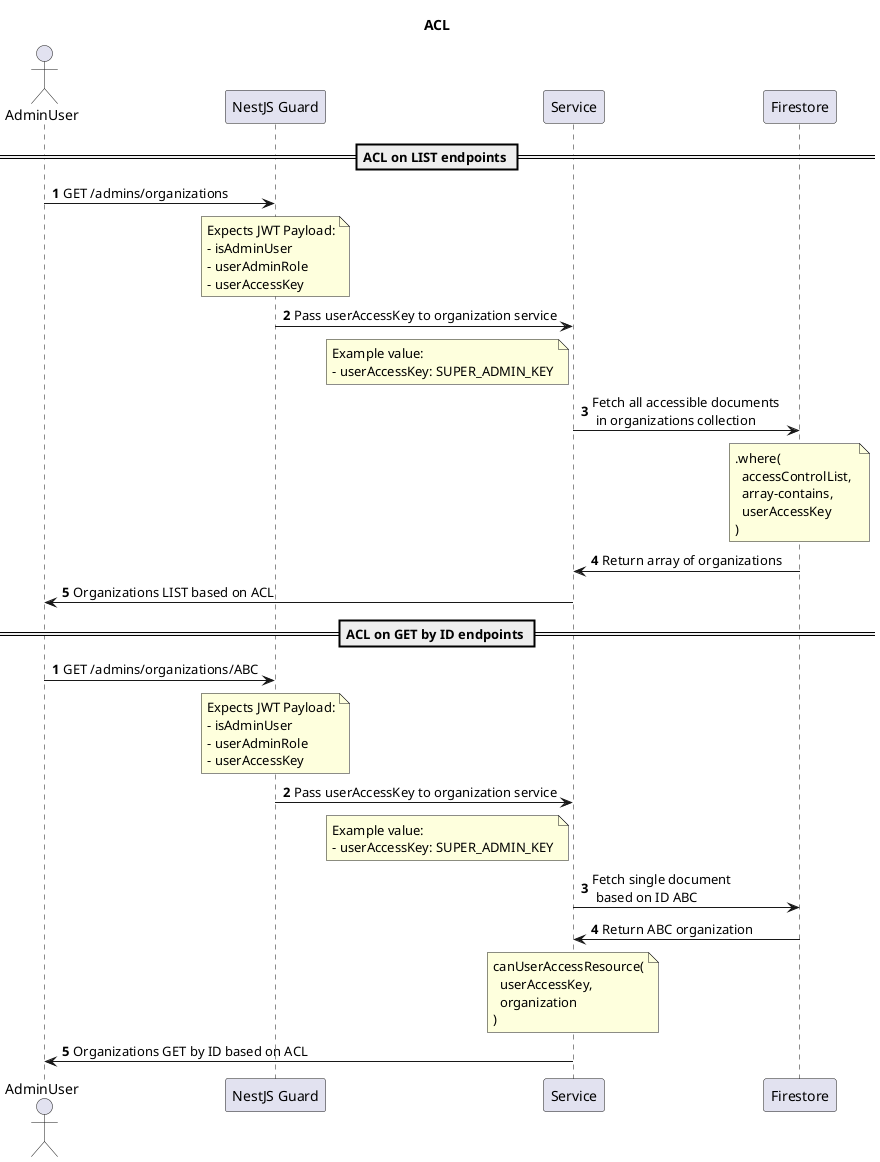 @startuml

title ACL

== ACL on LIST endpoints ==
autonumber 1

actor AdminUser
AdminUser  -> "NestJS Guard": GET /admins/organizations
note over "NestJS Guard" 
Expects JWT Payload:
- isAdminUser 
- userAdminRole 
- userAccessKey
end note

"NestJS Guard" -> "Service":  Pass userAccessKey to organization service
note left "Service" 
Example value: 
- userAccessKey: SUPER_ADMIN_KEY
end note

"Service" -> "Firestore": Fetch all accessible documents \n in organizations collection
note over "Firestore" 
.where(
  accessControlList, 
  array-contains, 
  userAccessKey
)
end note

"Firestore" -> "Service": Return array of organizations

"Service" -> "AdminUser": Organizations LIST based on ACL


== ACL on GET by ID endpoints ==
autonumber 1

AdminUser  -> "NestJS Guard": GET /admins/organizations/ABC
note over "NestJS Guard" 
Expects JWT Payload:
- isAdminUser 
- userAdminRole 
- userAccessKey
end note

"NestJS Guard" -> "Service":  Pass userAccessKey to organization service
note left "Service" 
Example value: 
- userAccessKey: SUPER_ADMIN_KEY
end note

"Service" -> "Firestore": Fetch single document \n based on ID ABC

"Firestore" -> "Service": Return ABC organization
note over "Service" 
canUserAccessResource(
  userAccessKey, 
  organization
)
end note

"Service" -> "AdminUser": Organizations GET by ID based on ACL

@enduml
